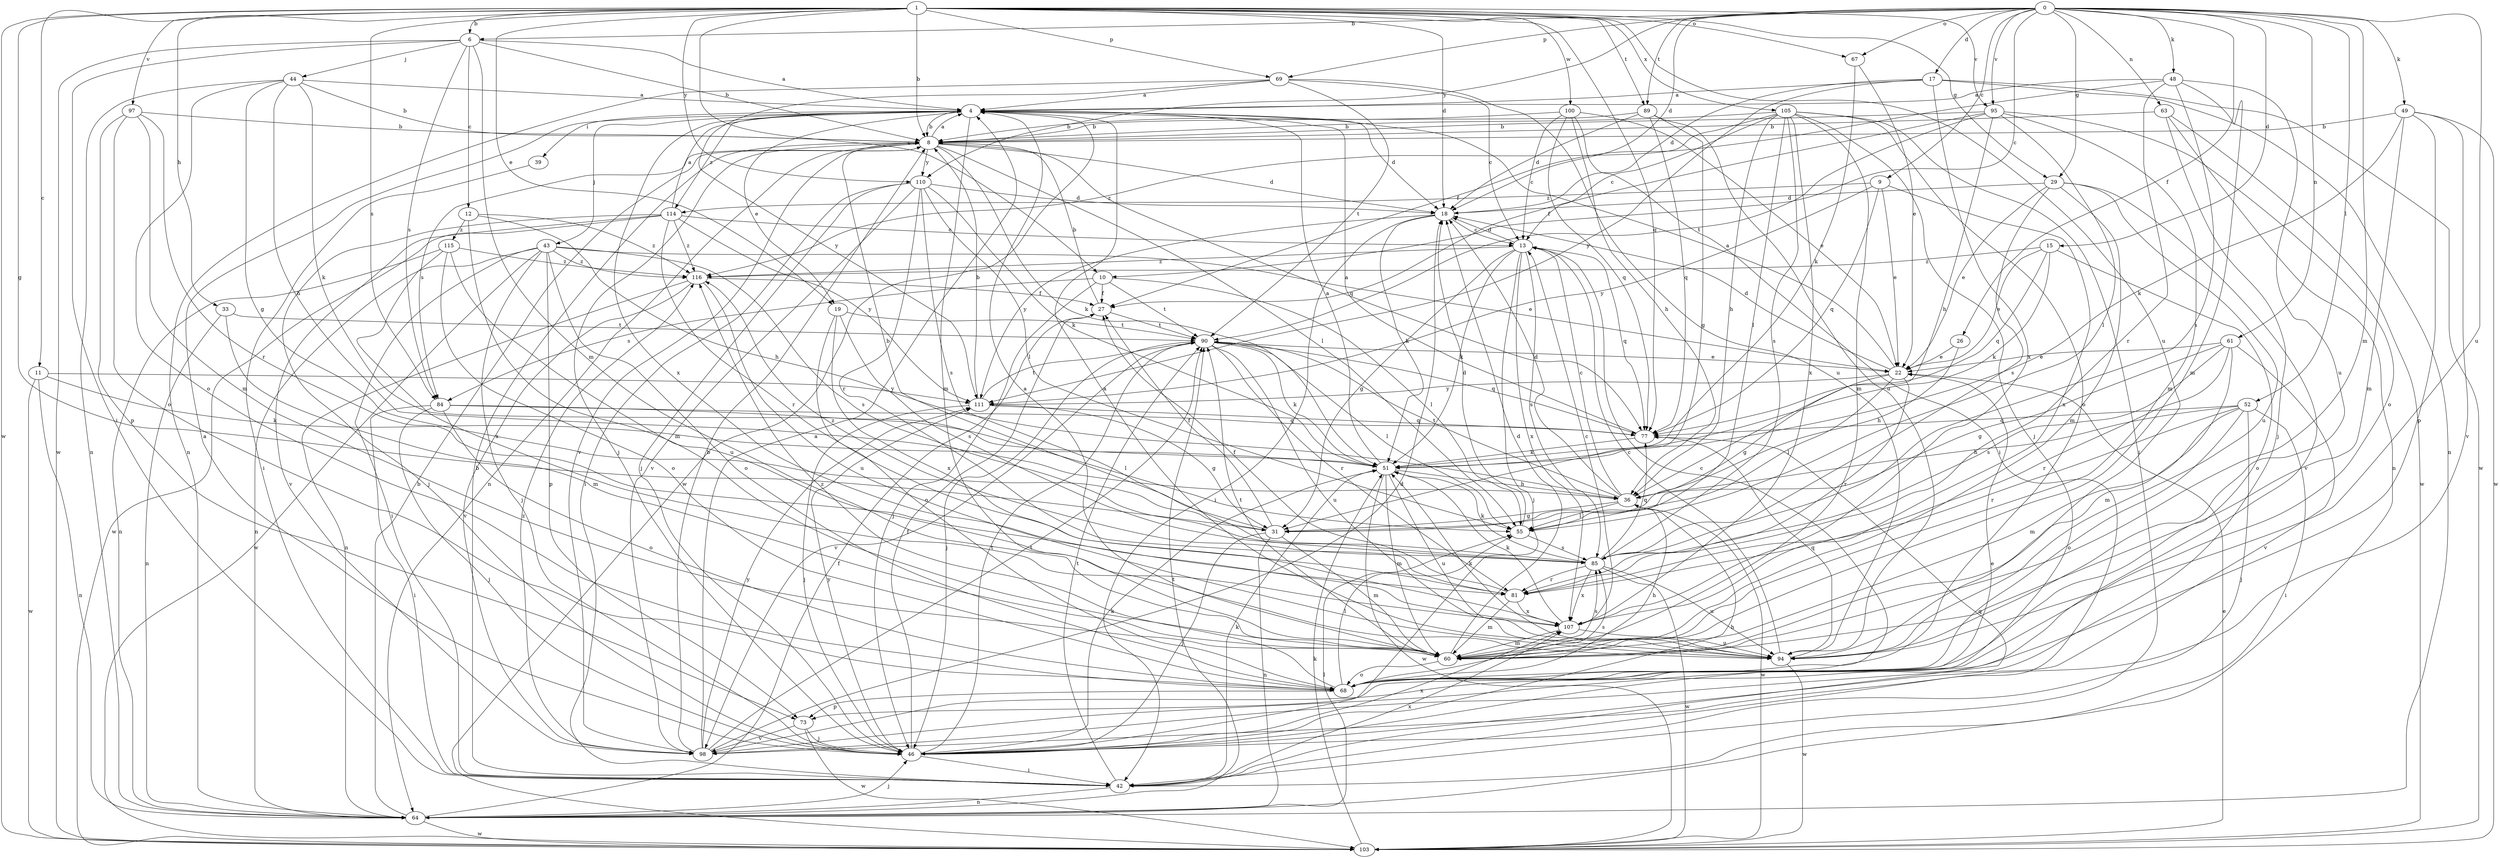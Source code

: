 strict digraph  {
0;
1;
4;
6;
8;
9;
10;
11;
12;
13;
15;
17;
18;
19;
22;
26;
27;
29;
31;
33;
36;
39;
42;
43;
44;
46;
48;
49;
51;
52;
55;
60;
61;
63;
64;
67;
68;
69;
73;
77;
81;
84;
85;
89;
90;
94;
95;
97;
98;
100;
103;
105;
107;
110;
111;
114;
115;
116;
0 -> 6  [label=b];
0 -> 9  [label=c];
0 -> 10  [label=c];
0 -> 15  [label=d];
0 -> 17  [label=d];
0 -> 18  [label=d];
0 -> 26  [label=f];
0 -> 29  [label=g];
0 -> 48  [label=k];
0 -> 49  [label=k];
0 -> 52  [label=l];
0 -> 60  [label=m];
0 -> 61  [label=n];
0 -> 63  [label=n];
0 -> 67  [label=o];
0 -> 69  [label=p];
0 -> 89  [label=t];
0 -> 94  [label=u];
0 -> 95  [label=v];
0 -> 110  [label=y];
1 -> 6  [label=b];
1 -> 8  [label=b];
1 -> 10  [label=c];
1 -> 11  [label=c];
1 -> 18  [label=d];
1 -> 19  [label=e];
1 -> 29  [label=g];
1 -> 31  [label=g];
1 -> 33  [label=h];
1 -> 67  [label=o];
1 -> 69  [label=p];
1 -> 77  [label=q];
1 -> 84  [label=s];
1 -> 89  [label=t];
1 -> 94  [label=u];
1 -> 95  [label=v];
1 -> 97  [label=v];
1 -> 100  [label=w];
1 -> 103  [label=w];
1 -> 105  [label=x];
1 -> 110  [label=y];
4 -> 8  [label=b];
4 -> 18  [label=d];
4 -> 19  [label=e];
4 -> 39  [label=i];
4 -> 43  [label=j];
4 -> 60  [label=m];
4 -> 103  [label=w];
4 -> 107  [label=x];
4 -> 114  [label=z];
6 -> 4  [label=a];
6 -> 8  [label=b];
6 -> 12  [label=c];
6 -> 42  [label=i];
6 -> 44  [label=j];
6 -> 60  [label=m];
6 -> 84  [label=s];
6 -> 103  [label=w];
8 -> 4  [label=a];
8 -> 18  [label=d];
8 -> 46  [label=j];
8 -> 51  [label=k];
8 -> 55  [label=l];
8 -> 64  [label=n];
8 -> 77  [label=q];
8 -> 84  [label=s];
8 -> 98  [label=v];
8 -> 110  [label=y];
9 -> 22  [label=e];
9 -> 77  [label=q];
9 -> 107  [label=x];
9 -> 111  [label=y];
9 -> 114  [label=z];
10 -> 27  [label=f];
10 -> 46  [label=j];
10 -> 55  [label=l];
10 -> 84  [label=s];
10 -> 90  [label=t];
11 -> 51  [label=k];
11 -> 64  [label=n];
11 -> 103  [label=w];
11 -> 111  [label=y];
12 -> 36  [label=h];
12 -> 60  [label=m];
12 -> 115  [label=z];
12 -> 116  [label=z];
13 -> 18  [label=d];
13 -> 31  [label=g];
13 -> 46  [label=j];
13 -> 51  [label=k];
13 -> 77  [label=q];
13 -> 85  [label=s];
13 -> 107  [label=x];
13 -> 116  [label=z];
15 -> 22  [label=e];
15 -> 51  [label=k];
15 -> 68  [label=o];
15 -> 77  [label=q];
15 -> 116  [label=z];
17 -> 4  [label=a];
17 -> 18  [label=d];
17 -> 64  [label=n];
17 -> 103  [label=w];
17 -> 107  [label=x];
17 -> 111  [label=y];
18 -> 13  [label=c];
18 -> 42  [label=i];
18 -> 51  [label=k];
18 -> 111  [label=y];
19 -> 68  [label=o];
19 -> 85  [label=s];
19 -> 90  [label=t];
19 -> 107  [label=x];
22 -> 4  [label=a];
22 -> 18  [label=d];
22 -> 31  [label=g];
22 -> 55  [label=l];
22 -> 81  [label=r];
22 -> 111  [label=y];
26 -> 22  [label=e];
26 -> 36  [label=h];
27 -> 8  [label=b];
27 -> 90  [label=t];
29 -> 18  [label=d];
29 -> 22  [label=e];
29 -> 60  [label=m];
29 -> 85  [label=s];
29 -> 94  [label=u];
29 -> 98  [label=v];
31 -> 8  [label=b];
31 -> 27  [label=f];
31 -> 46  [label=j];
31 -> 60  [label=m];
31 -> 64  [label=n];
33 -> 60  [label=m];
33 -> 64  [label=n];
33 -> 90  [label=t];
36 -> 13  [label=c];
36 -> 18  [label=d];
36 -> 31  [label=g];
36 -> 55  [label=l];
36 -> 90  [label=t];
36 -> 103  [label=w];
39 -> 42  [label=i];
42 -> 8  [label=b];
42 -> 51  [label=k];
42 -> 64  [label=n];
42 -> 77  [label=q];
42 -> 90  [label=t];
42 -> 107  [label=x];
43 -> 22  [label=e];
43 -> 42  [label=i];
43 -> 46  [label=j];
43 -> 64  [label=n];
43 -> 68  [label=o];
43 -> 73  [label=p];
43 -> 85  [label=s];
43 -> 103  [label=w];
43 -> 116  [label=z];
44 -> 4  [label=a];
44 -> 8  [label=b];
44 -> 31  [label=g];
44 -> 36  [label=h];
44 -> 51  [label=k];
44 -> 64  [label=n];
44 -> 68  [label=o];
46 -> 4  [label=a];
46 -> 27  [label=f];
46 -> 36  [label=h];
46 -> 42  [label=i];
46 -> 51  [label=k];
46 -> 90  [label=t];
46 -> 107  [label=x];
46 -> 111  [label=y];
48 -> 4  [label=a];
48 -> 27  [label=f];
48 -> 60  [label=m];
48 -> 81  [label=r];
48 -> 85  [label=s];
48 -> 94  [label=u];
49 -> 8  [label=b];
49 -> 51  [label=k];
49 -> 60  [label=m];
49 -> 73  [label=p];
49 -> 98  [label=v];
49 -> 103  [label=w];
51 -> 4  [label=a];
51 -> 36  [label=h];
51 -> 60  [label=m];
51 -> 94  [label=u];
51 -> 103  [label=w];
52 -> 36  [label=h];
52 -> 42  [label=i];
52 -> 46  [label=j];
52 -> 60  [label=m];
52 -> 68  [label=o];
52 -> 77  [label=q];
52 -> 81  [label=r];
55 -> 18  [label=d];
55 -> 85  [label=s];
60 -> 4  [label=a];
60 -> 18  [label=d];
60 -> 68  [label=o];
60 -> 85  [label=s];
60 -> 90  [label=t];
61 -> 22  [label=e];
61 -> 31  [label=g];
61 -> 60  [label=m];
61 -> 81  [label=r];
61 -> 85  [label=s];
61 -> 98  [label=v];
63 -> 8  [label=b];
63 -> 46  [label=j];
63 -> 64  [label=n];
63 -> 103  [label=w];
64 -> 8  [label=b];
64 -> 27  [label=f];
64 -> 46  [label=j];
64 -> 55  [label=l];
64 -> 90  [label=t];
64 -> 103  [label=w];
67 -> 22  [label=e];
67 -> 51  [label=k];
68 -> 13  [label=c];
68 -> 36  [label=h];
68 -> 55  [label=l];
68 -> 73  [label=p];
68 -> 85  [label=s];
68 -> 116  [label=z];
69 -> 4  [label=a];
69 -> 13  [label=c];
69 -> 64  [label=n];
69 -> 90  [label=t];
69 -> 94  [label=u];
69 -> 111  [label=y];
73 -> 46  [label=j];
73 -> 98  [label=v];
73 -> 103  [label=w];
77 -> 4  [label=a];
77 -> 51  [label=k];
81 -> 27  [label=f];
81 -> 60  [label=m];
81 -> 107  [label=x];
84 -> 42  [label=i];
84 -> 46  [label=j];
84 -> 55  [label=l];
84 -> 68  [label=o];
84 -> 77  [label=q];
85 -> 51  [label=k];
85 -> 77  [label=q];
85 -> 81  [label=r];
85 -> 94  [label=u];
85 -> 103  [label=w];
85 -> 107  [label=x];
85 -> 116  [label=z];
89 -> 8  [label=b];
89 -> 18  [label=d];
89 -> 31  [label=g];
89 -> 77  [label=q];
89 -> 94  [label=u];
90 -> 22  [label=e];
90 -> 46  [label=j];
90 -> 51  [label=k];
90 -> 55  [label=l];
90 -> 77  [label=q];
90 -> 81  [label=r];
90 -> 94  [label=u];
90 -> 98  [label=v];
94 -> 4  [label=a];
94 -> 13  [label=c];
94 -> 51  [label=k];
94 -> 77  [label=q];
94 -> 103  [label=w];
95 -> 8  [label=b];
95 -> 27  [label=f];
95 -> 36  [label=h];
95 -> 55  [label=l];
95 -> 60  [label=m];
95 -> 68  [label=o];
95 -> 90  [label=t];
97 -> 8  [label=b];
97 -> 60  [label=m];
97 -> 68  [label=o];
97 -> 73  [label=p];
97 -> 81  [label=r];
98 -> 4  [label=a];
98 -> 8  [label=b];
98 -> 18  [label=d];
98 -> 22  [label=e];
98 -> 90  [label=t];
98 -> 111  [label=y];
98 -> 116  [label=z];
100 -> 8  [label=b];
100 -> 13  [label=c];
100 -> 22  [label=e];
100 -> 36  [label=h];
100 -> 42  [label=i];
100 -> 77  [label=q];
103 -> 22  [label=e];
103 -> 51  [label=k];
105 -> 8  [label=b];
105 -> 13  [label=c];
105 -> 36  [label=h];
105 -> 42  [label=i];
105 -> 46  [label=j];
105 -> 55  [label=l];
105 -> 60  [label=m];
105 -> 68  [label=o];
105 -> 85  [label=s];
105 -> 107  [label=x];
105 -> 116  [label=z];
107 -> 13  [label=c];
107 -> 51  [label=k];
107 -> 60  [label=m];
107 -> 94  [label=u];
110 -> 18  [label=d];
110 -> 42  [label=i];
110 -> 46  [label=j];
110 -> 51  [label=k];
110 -> 55  [label=l];
110 -> 81  [label=r];
110 -> 85  [label=s];
110 -> 98  [label=v];
111 -> 8  [label=b];
111 -> 31  [label=g];
111 -> 46  [label=j];
111 -> 77  [label=q];
111 -> 90  [label=t];
114 -> 4  [label=a];
114 -> 13  [label=c];
114 -> 46  [label=j];
114 -> 81  [label=r];
114 -> 98  [label=v];
114 -> 103  [label=w];
114 -> 111  [label=y];
114 -> 116  [label=z];
115 -> 64  [label=n];
115 -> 68  [label=o];
115 -> 94  [label=u];
115 -> 107  [label=x];
115 -> 116  [label=z];
116 -> 27  [label=f];
116 -> 64  [label=n];
116 -> 94  [label=u];
116 -> 98  [label=v];
}

